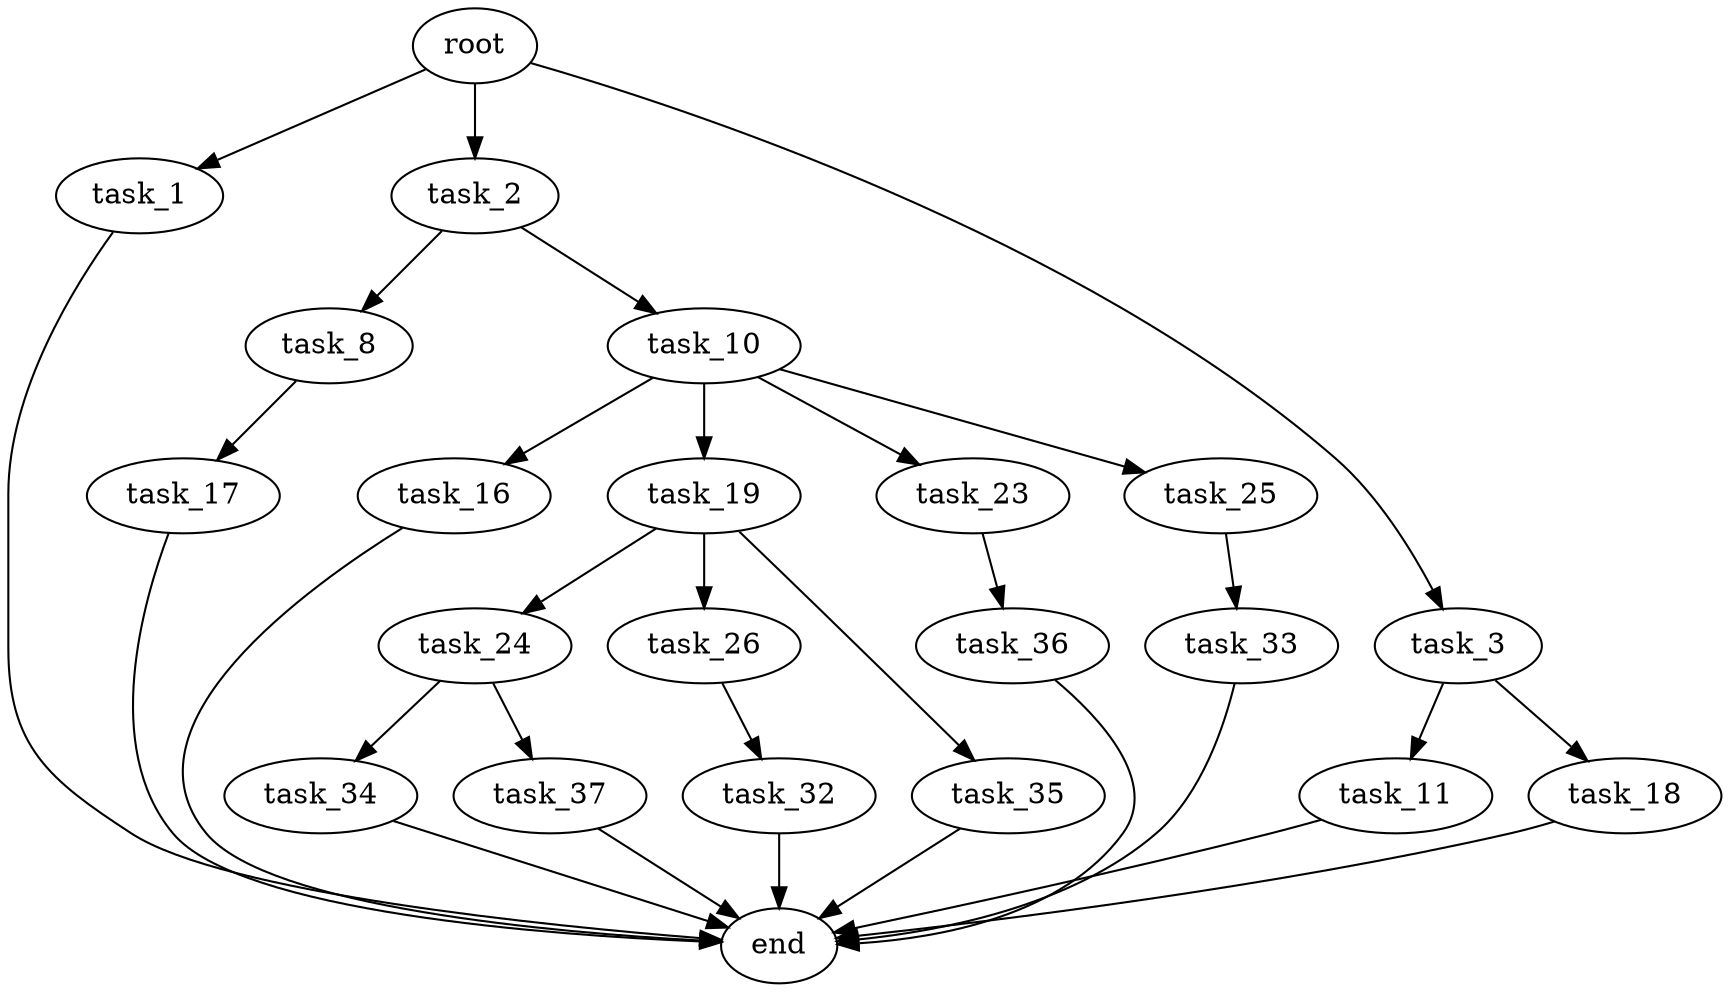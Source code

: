 digraph G {
  root [size="0.000000"];
  task_1 [size="2865517068.000000"];
  task_2 [size="35494072564.000000"];
  task_3 [size="368293445632.000000"];
  task_8 [size="14082059507.000000"];
  task_10 [size="4544672038.000000"];
  task_11 [size="134217728000.000000"];
  task_16 [size="48635877906.000000"];
  task_17 [size="651089909556.000000"];
  task_18 [size="1404682236.000000"];
  task_19 [size="1432258920.000000"];
  task_23 [size="8589934592.000000"];
  task_24 [size="599779151783.000000"];
  task_25 [size="68719476736.000000"];
  task_26 [size="181378623808.000000"];
  task_32 [size="314712675430.000000"];
  task_33 [size="33093552987.000000"];
  task_34 [size="1073741824000.000000"];
  task_35 [size="15670717858.000000"];
  task_36 [size="27309174965.000000"];
  task_37 [size="169046825603.000000"];
  end [size="0.000000"];

  root -> task_1 [size="1.000000"];
  root -> task_2 [size="1.000000"];
  root -> task_3 [size="1.000000"];
  task_1 -> end [size="1.000000"];
  task_2 -> task_8 [size="33554432.000000"];
  task_2 -> task_10 [size="33554432.000000"];
  task_3 -> task_11 [size="411041792.000000"];
  task_3 -> task_18 [size="411041792.000000"];
  task_8 -> task_17 [size="411041792.000000"];
  task_10 -> task_16 [size="209715200.000000"];
  task_10 -> task_19 [size="209715200.000000"];
  task_10 -> task_23 [size="209715200.000000"];
  task_10 -> task_25 [size="209715200.000000"];
  task_11 -> end [size="1.000000"];
  task_16 -> end [size="1.000000"];
  task_17 -> end [size="1.000000"];
  task_18 -> end [size="1.000000"];
  task_19 -> task_24 [size="75497472.000000"];
  task_19 -> task_26 [size="75497472.000000"];
  task_19 -> task_35 [size="75497472.000000"];
  task_23 -> task_36 [size="33554432.000000"];
  task_24 -> task_34 [size="411041792.000000"];
  task_24 -> task_37 [size="411041792.000000"];
  task_25 -> task_33 [size="134217728.000000"];
  task_26 -> task_32 [size="536870912.000000"];
  task_32 -> end [size="1.000000"];
  task_33 -> end [size="1.000000"];
  task_34 -> end [size="1.000000"];
  task_35 -> end [size="1.000000"];
  task_36 -> end [size="1.000000"];
  task_37 -> end [size="1.000000"];
}
